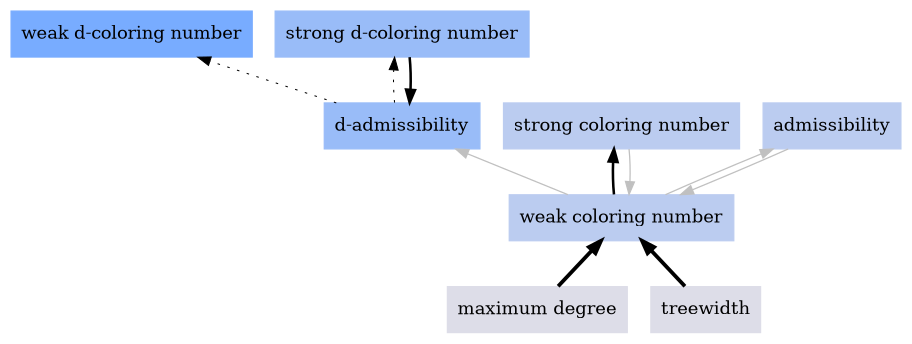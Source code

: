 digraph local_3F3oc3 {
	node [color=lightblue2 style=filled]
	margin=0.04 size="6,6"
	rankdir = BT
	"n_Pqiy2C" [label="d-admissibility" URL="/parameters/html/Pqiy2C" color="#99bcf8" shape=box]
	"n_UyQ5yM" [label="maximum degree" URL="/parameters/html/UyQ5yM" color="#dddde8" shape=box]
	"n_3F3oc3" [label="weak d-coloring number" URL="/parameters/html/3F3oc3" color="#78acff" shape=box]
	"n_5Q7fuR" [label="treewidth" URL="/parameters/html/5Q7fuR" color="#dddde8" shape=box]
	"n_KD6n2n" [label="weak coloring number" URL="/parameters/html/KD6n2n" color="#bbccf0" shape=box]
	"n_yihnem" [label="strong d-coloring number" URL="/parameters/html/yihnem" color="#99bcf8" shape=box]
	"n_PxVh3F" [label="strong coloring number" URL="/parameters/html/PxVh3F" color="#bbccf0" shape=box]
	"n_v4sLfO" [label="admissibility" URL="/parameters/html/v4sLfO" color="#bbccf0" shape=box]
	"n_5Q7fuR" -> "n_KD6n2n" [label="" decorate=true lblstyle="above, sloped" weight="100" penwidth="3.0"]
	"n_PxVh3F" -> "n_KD6n2n" [label="" decorate=true lblstyle="above, sloped" color="gray" weight="1"]
	"n_yihnem" -> "n_Pqiy2C" [label="" decorate=true lblstyle="above, sloped" weight="100" penwidth="2.0"]
	"n_KD6n2n" -> "n_Pqiy2C" [label="" decorate=true lblstyle="above, sloped" color="gray" weight="1"]
	"n_KD6n2n" -> "n_PxVh3F" [label="" decorate=true lblstyle="above, sloped" weight="100" penwidth="2.0"]
	"n_Pqiy2C" -> "n_3F3oc3" [label="" decorate=true lblstyle="above, sloped" style="dotted" weight="1" penwidth="0.8"]
	"n_Pqiy2C" -> "n_yihnem" [label="" decorate=true lblstyle="above, sloped" style="dotted" weight="1" penwidth="0.8"]
	"n_v4sLfO" -> "n_KD6n2n" [label="" decorate=true lblstyle="above, sloped" color="gray" weight="1"]
	"n_UyQ5yM" -> "n_KD6n2n" [label="" decorate=true lblstyle="above, sloped" weight="100" penwidth="3.0"]
	"n_KD6n2n" -> "n_v4sLfO" [label="" decorate=true lblstyle="above, sloped" color="gray" weight="1"]
}
